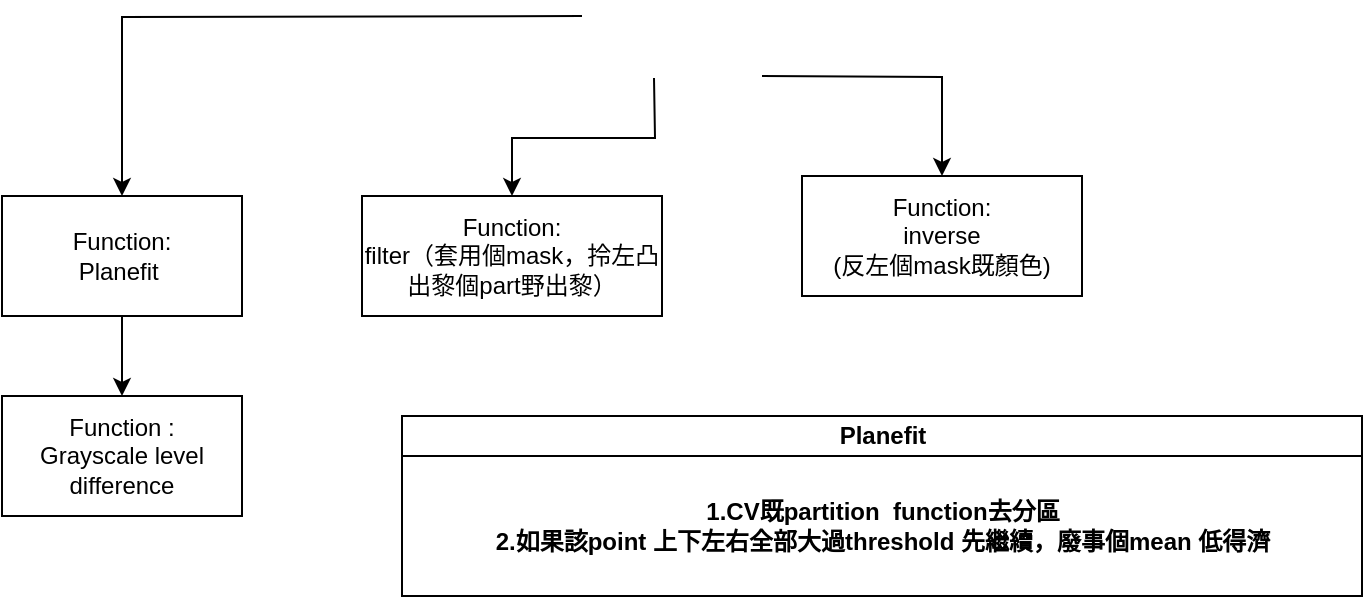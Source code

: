 <mxfile version="13.4.2" type="device"><diagram id="C5RBs43oDa-KdzZeNtuy" name="Page-1"><mxGraphModel dx="754" dy="519" grid="1" gridSize="10" guides="1" tooltips="1" connect="1" arrows="1" fold="1" page="1" pageScale="1" pageWidth="827" pageHeight="1169" math="0" shadow="0"><root><mxCell id="WIyWlLk6GJQsqaUBKTNV-0"/><mxCell id="WIyWlLk6GJQsqaUBKTNV-1" parent="WIyWlLk6GJQsqaUBKTNV-0"/><mxCell id="4VjqHLQQ6iuQzxgmoTgB-4" value="" style="edgeStyle=orthogonalEdgeStyle;rounded=0;orthogonalLoop=1;jettySize=auto;html=1;" edge="1" parent="WIyWlLk6GJQsqaUBKTNV-1" source="4VjqHLQQ6iuQzxgmoTgB-0" target="4VjqHLQQ6iuQzxgmoTgB-1"><mxGeometry relative="1" as="geometry"/></mxCell><mxCell id="4VjqHLQQ6iuQzxgmoTgB-0" value="Function:&lt;br&gt;Planefit&amp;nbsp;" style="rounded=0;whiteSpace=wrap;html=1;" vertex="1" parent="WIyWlLk6GJQsqaUBKTNV-1"><mxGeometry x="90" y="180" width="120" height="60" as="geometry"/></mxCell><mxCell id="4VjqHLQQ6iuQzxgmoTgB-1" value="Function : &lt;br&gt;Grayscale level difference" style="rounded=0;whiteSpace=wrap;html=1;" vertex="1" parent="WIyWlLk6GJQsqaUBKTNV-1"><mxGeometry x="90" y="280" width="120" height="60" as="geometry"/></mxCell><mxCell id="4VjqHLQQ6iuQzxgmoTgB-2" value="Function:&lt;br&gt;filter（套用個mask，拎左凸出黎個part野出黎）" style="rounded=0;whiteSpace=wrap;html=1;" vertex="1" parent="WIyWlLk6GJQsqaUBKTNV-1"><mxGeometry x="270" y="180" width="150" height="60" as="geometry"/></mxCell><mxCell id="4VjqHLQQ6iuQzxgmoTgB-10" value="" style="edgeStyle=orthogonalEdgeStyle;rounded=0;orthogonalLoop=1;jettySize=auto;html=1;exitX=0.75;exitY=1;exitDx=0;exitDy=0;entryX=0.5;entryY=0;entryDx=0;entryDy=0;" edge="1" parent="WIyWlLk6GJQsqaUBKTNV-1" target="4VjqHLQQ6iuQzxgmoTgB-3"><mxGeometry relative="1" as="geometry"><mxPoint x="470" y="120" as="sourcePoint"/><mxPoint x="550" y="120" as="targetPoint"/></mxGeometry></mxCell><mxCell id="4VjqHLQQ6iuQzxgmoTgB-3" value="Function:&lt;br&gt;inverse&lt;br&gt;(反左個mask既顏色)" style="rounded=0;whiteSpace=wrap;html=1;" vertex="1" parent="WIyWlLk6GJQsqaUBKTNV-1"><mxGeometry x="490" y="170" width="140" height="60" as="geometry"/></mxCell><mxCell id="4VjqHLQQ6iuQzxgmoTgB-7" value="" style="edgeStyle=orthogonalEdgeStyle;rounded=0;orthogonalLoop=1;jettySize=auto;html=1;entryX=0.5;entryY=0;entryDx=0;entryDy=0;exitX=0.3;exitY=1.017;exitDx=0;exitDy=0;exitPerimeter=0;" edge="1" parent="WIyWlLk6GJQsqaUBKTNV-1" target="4VjqHLQQ6iuQzxgmoTgB-2"><mxGeometry relative="1" as="geometry"><mxPoint x="416" y="121.02" as="sourcePoint"/><mxPoint x="340" y="300" as="targetPoint"/></mxGeometry></mxCell><mxCell id="4VjqHLQQ6iuQzxgmoTgB-13" value="" style="edgeStyle=orthogonalEdgeStyle;rounded=0;orthogonalLoop=1;jettySize=auto;html=1;entryX=0.5;entryY=0;entryDx=0;entryDy=0;" edge="1" parent="WIyWlLk6GJQsqaUBKTNV-1" target="4VjqHLQQ6iuQzxgmoTgB-0"><mxGeometry relative="1" as="geometry"><mxPoint x="380" y="90" as="sourcePoint"/><mxPoint x="290" y="90" as="targetPoint"/></mxGeometry></mxCell><mxCell id="4VjqHLQQ6iuQzxgmoTgB-14" value="Planefit" style="swimlane;html=1;childLayout=stackLayout;resizeParent=1;resizeParentMax=0;horizontal=1;startSize=20;horizontalStack=0;" vertex="1" parent="WIyWlLk6GJQsqaUBKTNV-1"><mxGeometry x="290" y="290" width="480" height="90" as="geometry"><mxRectangle x="290" y="290" width="80" height="20" as="alternateBounds"/></mxGeometry></mxCell><mxCell id="4VjqHLQQ6iuQzxgmoTgB-15" value="1.CV既partition&amp;nbsp; function去分區&lt;br&gt;2.如果該point 上下左右全部大過threshold 先繼續，廢事個mean 低得濟" style="swimlane;html=1;startSize=70;horizontal=0;" vertex="1" collapsed="1" parent="4VjqHLQQ6iuQzxgmoTgB-14"><mxGeometry y="20" width="480" height="70" as="geometry"><mxRectangle y="20" width="480" height="120" as="alternateBounds"/></mxGeometry></mxCell></root></mxGraphModel></diagram></mxfile>